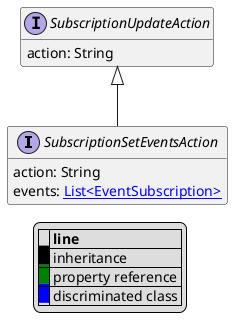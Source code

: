 @startuml

hide empty fields
hide empty methods
legend
|= |= line |
|<back:black>   </back>| inheritance |
|<back:green>   </back>| property reference |
|<back:blue>   </back>| discriminated class |
endlegend
interface SubscriptionSetEventsAction [[SubscriptionSetEventsAction.svg]] extends SubscriptionUpdateAction {
    action: String
    events: [[EventSubscription.svg List<EventSubscription>]]
}
interface SubscriptionUpdateAction [[SubscriptionUpdateAction.svg]]  {
    action: String
}





@enduml
